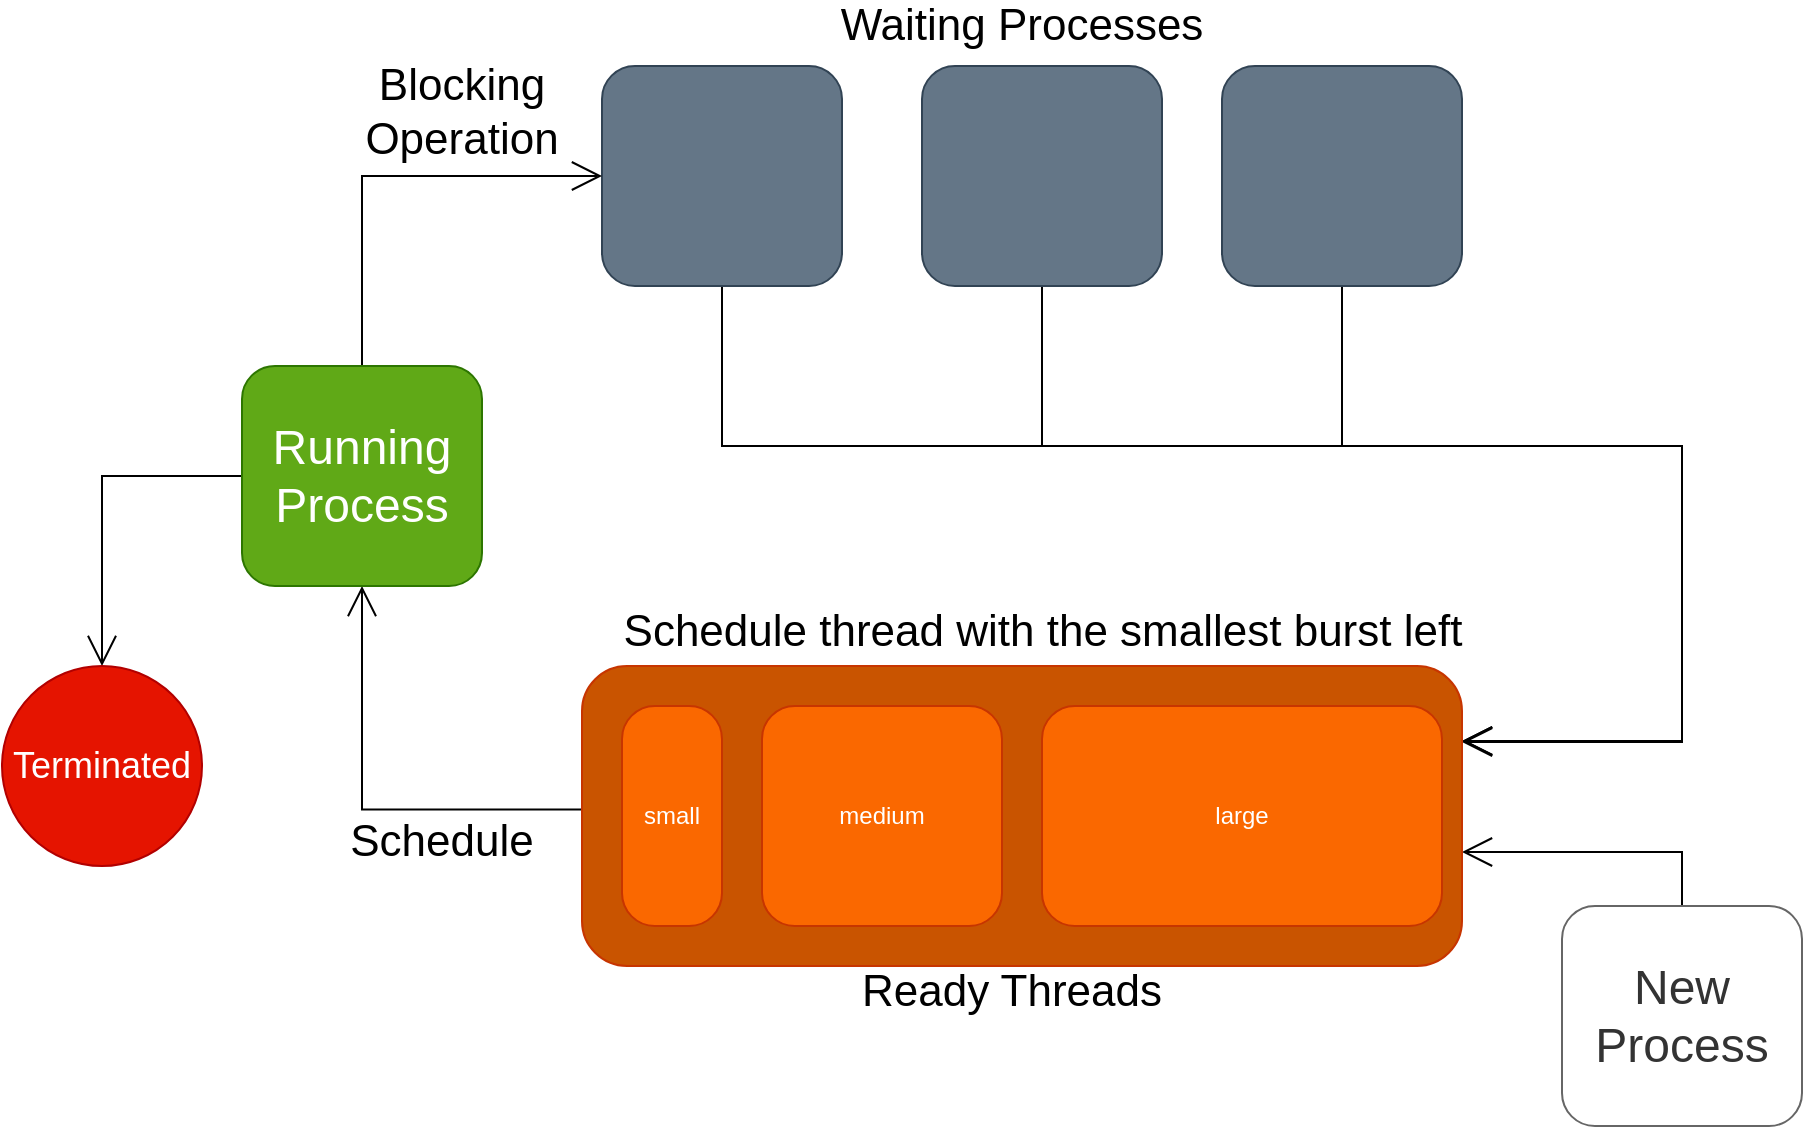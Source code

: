 <mxfile>
    <diagram id="ibAFf8GCOPkmIX8VGPar" name="Page-1">
        <mxGraphModel dx="1028" dy="1617" grid="1" gridSize="10" guides="1" tooltips="1" connect="1" arrows="1" fold="1" page="1" pageScale="1" pageWidth="850" pageHeight="1100" math="0" shadow="0">
            <root>
                <mxCell id="0"/>
                <mxCell id="1" parent="0"/>
                <mxCell id="2" style="edgeStyle=orthogonalEdgeStyle;rounded=0;orthogonalLoop=1;jettySize=auto;html=1;exitX=0.001;exitY=0.478;exitDx=0;exitDy=0;entryX=0.5;entryY=1;entryDx=0;entryDy=0;endArrow=open;endFill=0;endSize=13;exitPerimeter=0;" edge="1" parent="1" source="24" target="18">
                    <mxGeometry relative="1" as="geometry">
                        <mxPoint x="300" y="435" as="sourcePoint"/>
                    </mxGeometry>
                </mxCell>
                <mxCell id="8" style="edgeStyle=orthogonalEdgeStyle;rounded=0;orthogonalLoop=1;jettySize=auto;html=1;exitX=0.5;exitY=0;exitDx=0;exitDy=0;entryX=1;entryY=0.75;entryDx=0;entryDy=0;endArrow=open;endFill=0;endSize=13;" edge="1" parent="1" source="9">
                    <mxGeometry relative="1" as="geometry">
                        <mxPoint x="740" y="432.5" as="targetPoint"/>
                        <Array as="points">
                            <mxPoint x="850" y="433"/>
                            <mxPoint x="740" y="433"/>
                        </Array>
                    </mxGeometry>
                </mxCell>
                <mxCell id="9" value="New &lt;br style=&quot;font-size: 24px;&quot;&gt;Process" style="rounded=1;whiteSpace=wrap;html=1;strokeColor=#666666;fontColor=#333333;fontSize=24;fillColor=#FFFFFF;" vertex="1" parent="1">
                    <mxGeometry x="790" y="460" width="120" height="110" as="geometry"/>
                </mxCell>
                <mxCell id="10" style="edgeStyle=orthogonalEdgeStyle;rounded=0;orthogonalLoop=1;jettySize=auto;html=1;exitX=0.5;exitY=1;exitDx=0;exitDy=0;entryX=1;entryY=0.25;entryDx=0;entryDy=0;endArrow=open;endFill=0;endSize=13;" edge="1" parent="1" source="11">
                    <mxGeometry relative="1" as="geometry">
                        <mxPoint x="740" y="377.5" as="targetPoint"/>
                        <Array as="points">
                            <mxPoint x="370" y="230"/>
                            <mxPoint x="850" y="230"/>
                            <mxPoint x="850" y="378"/>
                        </Array>
                    </mxGeometry>
                </mxCell>
                <mxCell id="11" value="" style="rounded=1;whiteSpace=wrap;html=1;fillColor=#647687;strokeColor=#314354;fontColor=#ffffff;" vertex="1" parent="1">
                    <mxGeometry x="310" y="40" width="120" height="110" as="geometry"/>
                </mxCell>
                <mxCell id="12" style="edgeStyle=orthogonalEdgeStyle;rounded=0;orthogonalLoop=1;jettySize=auto;html=1;exitX=0.5;exitY=1;exitDx=0;exitDy=0;entryX=1;entryY=0.25;entryDx=0;entryDy=0;endArrow=open;endFill=0;endSize=13;" edge="1" parent="1" source="13">
                    <mxGeometry relative="1" as="geometry">
                        <mxPoint x="740" y="377.5" as="targetPoint"/>
                        <Array as="points">
                            <mxPoint x="520" y="230"/>
                            <mxPoint x="850" y="230"/>
                            <mxPoint x="850" y="378"/>
                            <mxPoint x="740" y="378"/>
                        </Array>
                    </mxGeometry>
                </mxCell>
                <mxCell id="13" value="" style="rounded=1;whiteSpace=wrap;html=1;fillColor=#647687;strokeColor=#314354;fontColor=#ffffff;" vertex="1" parent="1">
                    <mxGeometry x="470" y="40" width="120" height="110" as="geometry"/>
                </mxCell>
                <mxCell id="14" style="edgeStyle=orthogonalEdgeStyle;rounded=0;orthogonalLoop=1;jettySize=auto;html=1;exitX=0.5;exitY=1;exitDx=0;exitDy=0;entryX=1;entryY=0.25;entryDx=0;entryDy=0;endArrow=open;endFill=0;endSize=13;" edge="1" parent="1" source="15" target="24">
                    <mxGeometry relative="1" as="geometry">
                        <mxPoint x="740" y="377.5" as="targetPoint"/>
                        <Array as="points">
                            <mxPoint x="680" y="230"/>
                            <mxPoint x="850" y="230"/>
                            <mxPoint x="850" y="378"/>
                            <mxPoint x="740" y="378"/>
                        </Array>
                    </mxGeometry>
                </mxCell>
                <mxCell id="15" value="" style="rounded=1;whiteSpace=wrap;html=1;fillColor=#647687;strokeColor=#314354;fontColor=#ffffff;" vertex="1" parent="1">
                    <mxGeometry x="620" y="40" width="120" height="110" as="geometry"/>
                </mxCell>
                <mxCell id="16" style="edgeStyle=orthogonalEdgeStyle;rounded=0;orthogonalLoop=1;jettySize=auto;html=1;exitX=0.5;exitY=0;exitDx=0;exitDy=0;entryX=0;entryY=0.5;entryDx=0;entryDy=0;endArrow=open;endFill=0;endSize=13;" edge="1" parent="1" source="18" target="11">
                    <mxGeometry relative="1" as="geometry"/>
                </mxCell>
                <mxCell id="17" style="edgeStyle=orthogonalEdgeStyle;rounded=0;orthogonalLoop=1;jettySize=auto;html=1;exitX=0;exitY=0.5;exitDx=0;exitDy=0;entryX=0.5;entryY=0;entryDx=0;entryDy=0;endArrow=open;endFill=0;endSize=13;" edge="1" parent="1" source="18" target="19">
                    <mxGeometry relative="1" as="geometry">
                        <mxPoint x="60" y="420" as="targetPoint"/>
                    </mxGeometry>
                </mxCell>
                <mxCell id="18" value="Running&lt;br style=&quot;font-size: 24px;&quot;&gt;Process" style="rounded=1;whiteSpace=wrap;html=1;fillColor=#60a917;strokeColor=#2D7600;fontColor=#ffffff;fontSize=24;" vertex="1" parent="1">
                    <mxGeometry x="130" y="190" width="120" height="110" as="geometry"/>
                </mxCell>
                <mxCell id="19" value="&lt;font style=&quot;font-size: 18px&quot;&gt;Terminated&lt;/font&gt;" style="ellipse;whiteSpace=wrap;html=1;aspect=fixed;fillColor=#e51400;strokeColor=#B20000;fontColor=#ffffff;" vertex="1" parent="1">
                    <mxGeometry x="10" y="340" width="100" height="100" as="geometry"/>
                </mxCell>
                <mxCell id="20" value="Waiting Processes" style="text;html=1;strokeColor=none;fillColor=none;align=center;verticalAlign=middle;whiteSpace=wrap;rounded=0;fontSize=22;" vertex="1" parent="1">
                    <mxGeometry x="410" y="10" width="220" height="20" as="geometry"/>
                </mxCell>
                <mxCell id="21" value="Ready Threads" style="text;html=1;strokeColor=none;fillColor=none;align=center;verticalAlign=middle;whiteSpace=wrap;rounded=0;fontSize=22;" vertex="1" parent="1">
                    <mxGeometry x="405" y="492.5" width="220" height="20" as="geometry"/>
                </mxCell>
                <mxCell id="22" value="Schedule" style="text;html=1;strokeColor=none;fillColor=none;align=center;verticalAlign=middle;whiteSpace=wrap;rounded=0;fontSize=22;" vertex="1" parent="1">
                    <mxGeometry x="180" y="415" width="100" height="25" as="geometry"/>
                </mxCell>
                <mxCell id="23" value="Blocking Operation" style="text;html=1;strokeColor=none;fillColor=none;align=center;verticalAlign=middle;whiteSpace=wrap;rounded=0;fontSize=22;" vertex="1" parent="1">
                    <mxGeometry x="190" y="50" width="100" height="25" as="geometry"/>
                </mxCell>
                <mxCell id="24" value="" style="rounded=1;whiteSpace=wrap;html=1;strokeColor=#C73500;fontColor=#000000;fillColor=#C95400;" vertex="1" parent="1">
                    <mxGeometry x="300" y="340" width="440" height="150" as="geometry"/>
                </mxCell>
                <mxCell id="5" value="small" style="rounded=1;whiteSpace=wrap;html=1;fillColor=#fa6800;strokeColor=#C73500;arcSize=33;fontColor=#FFFFFF;" vertex="1" parent="1">
                    <mxGeometry x="320" y="360" width="50" height="110" as="geometry"/>
                </mxCell>
                <mxCell id="26" value="medium" style="rounded=1;whiteSpace=wrap;html=1;fillColor=#fa6800;strokeColor=#C73500;fontColor=#FFFFFF;" vertex="1" parent="1">
                    <mxGeometry x="390" y="360" width="120" height="110" as="geometry"/>
                </mxCell>
                <mxCell id="27" value="large" style="rounded=1;whiteSpace=wrap;html=1;fillColor=#fa6800;strokeColor=#C73500;fontColor=#FFFFFF;" vertex="1" parent="1">
                    <mxGeometry x="530" y="360" width="200" height="110" as="geometry"/>
                </mxCell>
                <mxCell id="28" value="Schedule thread with the smallest burst left" style="text;html=1;strokeColor=none;fillColor=none;align=center;verticalAlign=middle;whiteSpace=wrap;rounded=0;fontSize=22;" vertex="1" parent="1">
                    <mxGeometry x="307.5" y="310" width="445" height="25" as="geometry"/>
                </mxCell>
            </root>
        </mxGraphModel>
    </diagram>
</mxfile>